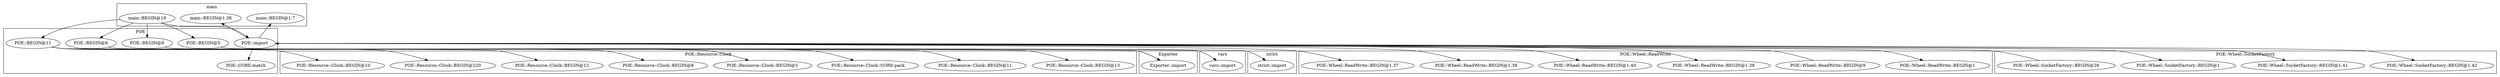 digraph {
graph [overlap=false]
subgraph cluster_vars {
	label="vars";
	"vars::import";
}
subgraph cluster_main {
	label="main";
	"main::BEGIN@1.7";
	"main::BEGIN@19";
	"main::BEGIN@1.36";
}
subgraph cluster_POE {
	label="POE";
	"POE::BEGIN@11";
	"POE::BEGIN@8";
	"POE::BEGIN@6";
	"POE::CORE:match";
	"POE::BEGIN@5";
	"POE::import";
}
subgraph cluster_POE_Wheel_ReadWrite {
	label="POE::Wheel::ReadWrite";
	"POE::Wheel::ReadWrite::BEGIN@1";
	"POE::Wheel::ReadWrite::BEGIN@9";
	"POE::Wheel::ReadWrite::BEGIN@1.38";
	"POE::Wheel::ReadWrite::BEGIN@1.40";
	"POE::Wheel::ReadWrite::BEGIN@1.39";
	"POE::Wheel::ReadWrite::BEGIN@1.37";
}
subgraph cluster_POE_Wheel_SocketFactory {
	label="POE::Wheel::SocketFactory";
	"POE::Wheel::SocketFactory::BEGIN@1";
	"POE::Wheel::SocketFactory::BEGIN@26";
	"POE::Wheel::SocketFactory::BEGIN@1.42";
	"POE::Wheel::SocketFactory::BEGIN@1.41";
}
subgraph cluster_POE_Resource_Clock {
	label="POE::Resource::Clock";
	"POE::Resource::Clock::CORE:pack";
	"POE::Resource::Clock::BEGIN@5";
	"POE::Resource::Clock::BEGIN@8";
	"POE::Resource::Clock::BEGIN@12";
	"POE::Resource::Clock::BEGIN@220";
	"POE::Resource::Clock::BEGIN@10";
	"POE::Resource::Clock::BEGIN@13";
	"POE::Resource::Clock::BEGIN@11";
}
subgraph cluster_Exporter {
	label="Exporter";
	"Exporter::import";
}
subgraph cluster_strict {
	label="strict";
	"strict::import";
}
"POE::Wheel::ReadWrite::BEGIN@9" -> "POE::import";
"main::BEGIN@19" -> "POE::import";
"POE::Wheel::SocketFactory::BEGIN@26" -> "POE::import";
"main::BEGIN@19" -> "POE::BEGIN@8";
"POE::BEGIN@11" -> "POE::Resource::Clock::BEGIN@12";
"POE::import" -> "POE::Wheel::ReadWrite::BEGIN@1.39";
"POE::BEGIN@11" -> "POE::Resource::Clock::BEGIN@8";
"main::BEGIN@19" -> "POE::BEGIN@6";
"POE::BEGIN@5" -> "strict::import";
"POE::BEGIN@11" -> "POE::Resource::Clock::BEGIN@220";
"POE::import" -> "POE::Wheel::SocketFactory::BEGIN@1.41";
"POE::import" -> "POE::Wheel::ReadWrite::BEGIN@1.37";
"POE::BEGIN@11" -> "POE::Resource::Clock::BEGIN@5";
"main::BEGIN@19" -> "POE::BEGIN@5";
"POE::import" -> "POE::CORE:match";
"POE::BEGIN@8" -> "vars::import";
"main::BEGIN@19" -> "POE::BEGIN@11";
"POE::import" -> "main::BEGIN@1.7";
"POE::BEGIN@11" -> "POE::Resource::Clock::BEGIN@13";
"POE::BEGIN@11" -> "POE::Resource::Clock::BEGIN@10";
"POE::import" -> "POE::Wheel::ReadWrite::BEGIN@1.40";
"POE::BEGIN@6" -> "Exporter::import";
"POE::BEGIN@11" -> "Exporter::import";
"POE::import" -> "POE::Wheel::SocketFactory::BEGIN@1";
"POE::import" -> "POE::Wheel::ReadWrite::BEGIN@1.38";
"POE::BEGIN@11" -> "POE::Resource::Clock::BEGIN@11";
"POE::import" -> "main::BEGIN@1.36";
"POE::import" -> "POE::Wheel::ReadWrite::BEGIN@1";
"POE::import" -> "POE::Wheel::SocketFactory::BEGIN@1.42";
"POE::BEGIN@11" -> "POE::Resource::Clock::CORE:pack";
}
